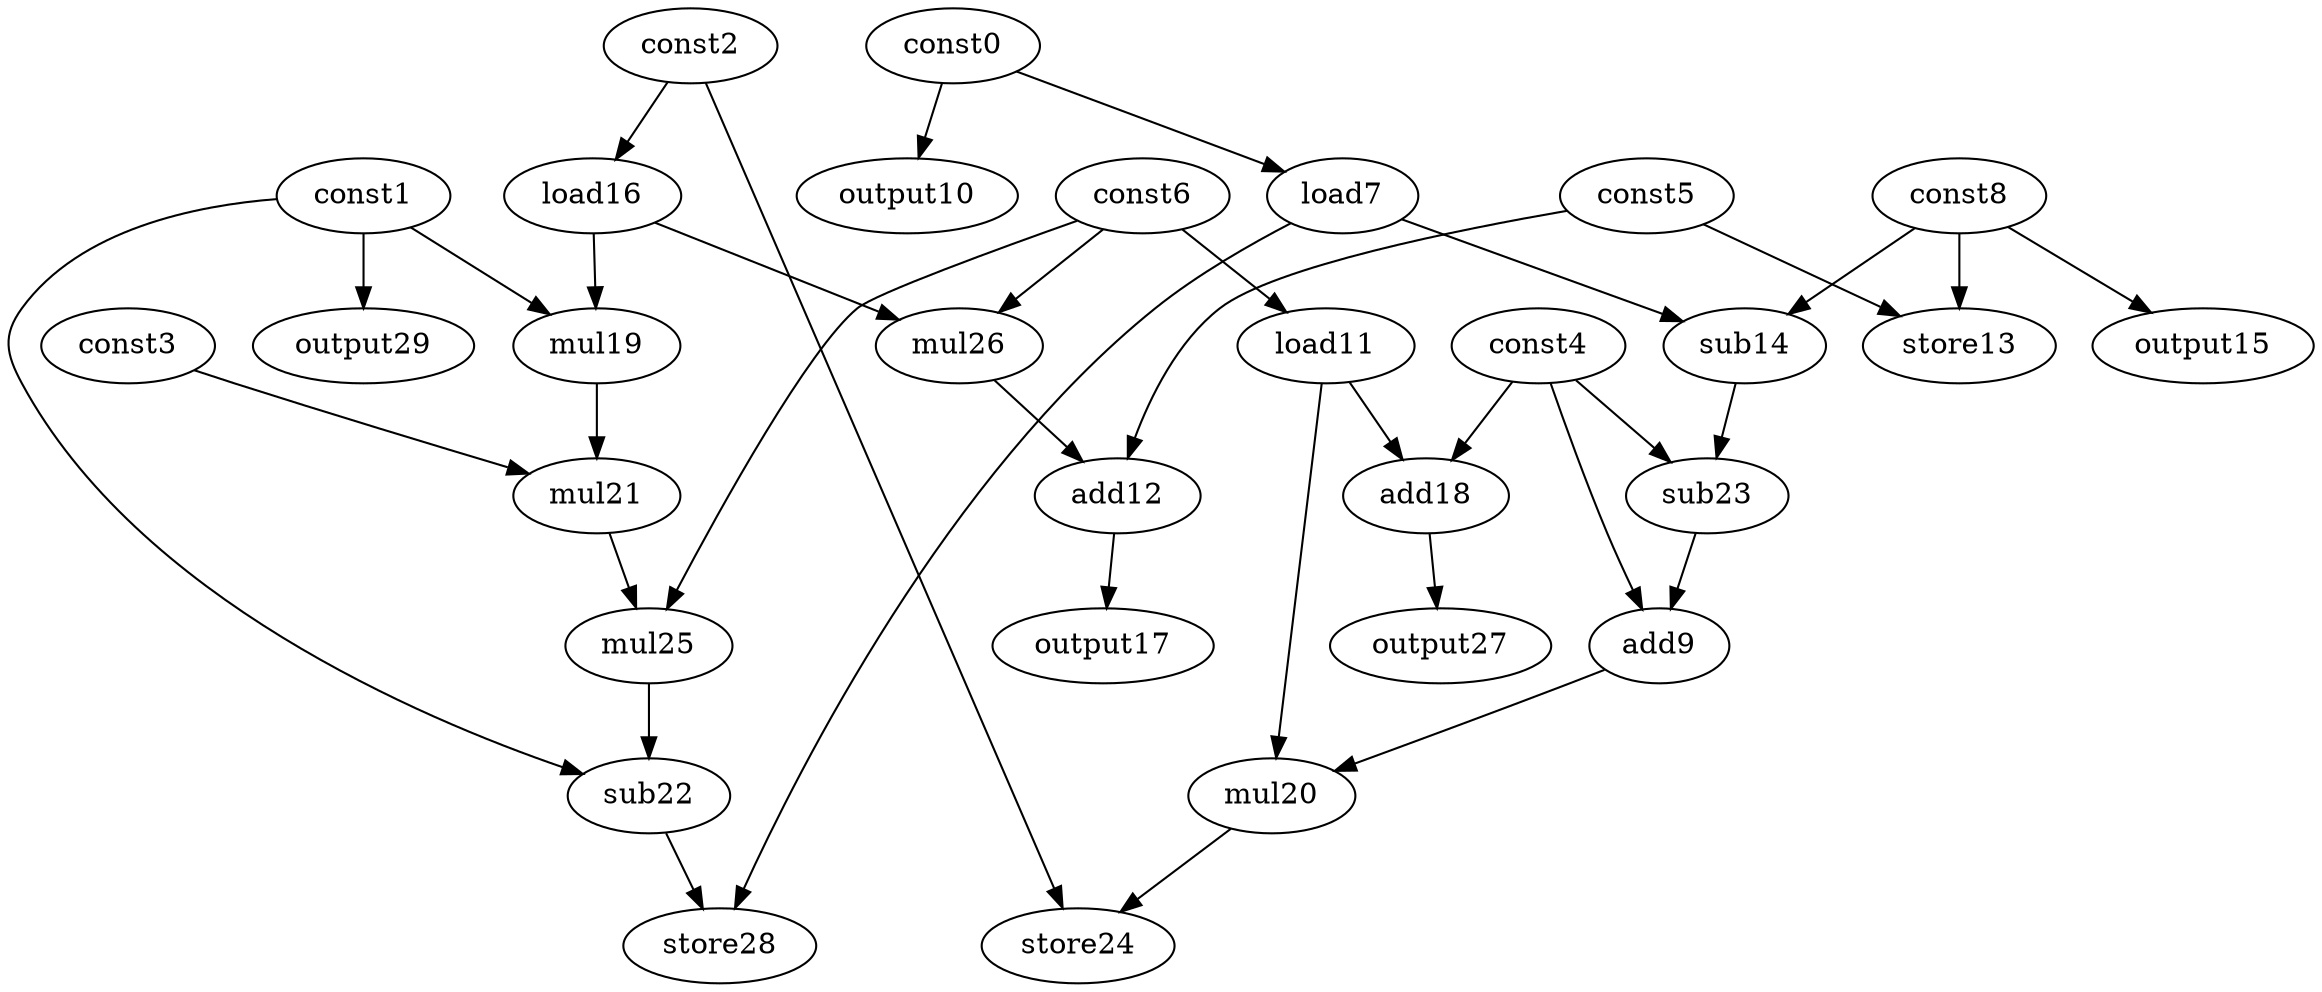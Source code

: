 digraph G { 
const0[opcode=const]; 
const1[opcode=const]; 
const2[opcode=const]; 
const3[opcode=const]; 
const4[opcode=const]; 
const5[opcode=const]; 
const6[opcode=const]; 
load7[opcode=load]; 
const8[opcode=const]; 
add9[opcode=add]; 
output10[opcode=output]; 
load11[opcode=load]; 
add12[opcode=add]; 
store13[opcode=store]; 
sub14[opcode=sub]; 
output15[opcode=output]; 
load16[opcode=load]; 
output17[opcode=output]; 
add18[opcode=add]; 
mul19[opcode=mul]; 
mul20[opcode=mul]; 
mul21[opcode=mul]; 
sub22[opcode=sub]; 
sub23[opcode=sub]; 
store24[opcode=store]; 
mul25[opcode=mul]; 
mul26[opcode=mul]; 
output27[opcode=output]; 
store28[opcode=store]; 
output29[opcode=output]; 
const0->load7[operand=0];
const0->output10[operand=0];
const6->load11[operand=0];
const8->store13[operand=0];
const5->store13[operand=1];
const8->output15[operand=0];
const2->load16[operand=0];
const1->output29[operand=0];
const8->sub14[operand=0];
load7->sub14[operand=1];
load11->add18[operand=0];
const4->add18[operand=1];
load16->mul19[operand=0];
const1->mul19[operand=1];
load16->mul26[operand=0];
const6->mul26[operand=1];
mul26->add12[operand=0];
const5->add12[operand=1];
mul19->mul21[operand=0];
const3->mul21[operand=1];
const4->sub23[operand=0];
sub14->sub23[operand=1];
add18->output27[operand=0];
const4->add9[operand=0];
sub23->add9[operand=1];
add12->output17[operand=0];
mul21->mul25[operand=0];
const6->mul25[operand=1];
add9->mul20[operand=0];
load11->mul20[operand=1];
mul25->sub22[operand=0];
const1->sub22[operand=1];
const2->store24[operand=0];
mul20->store24[operand=1];
sub22->store28[operand=0];
load7->store28[operand=1];
}
